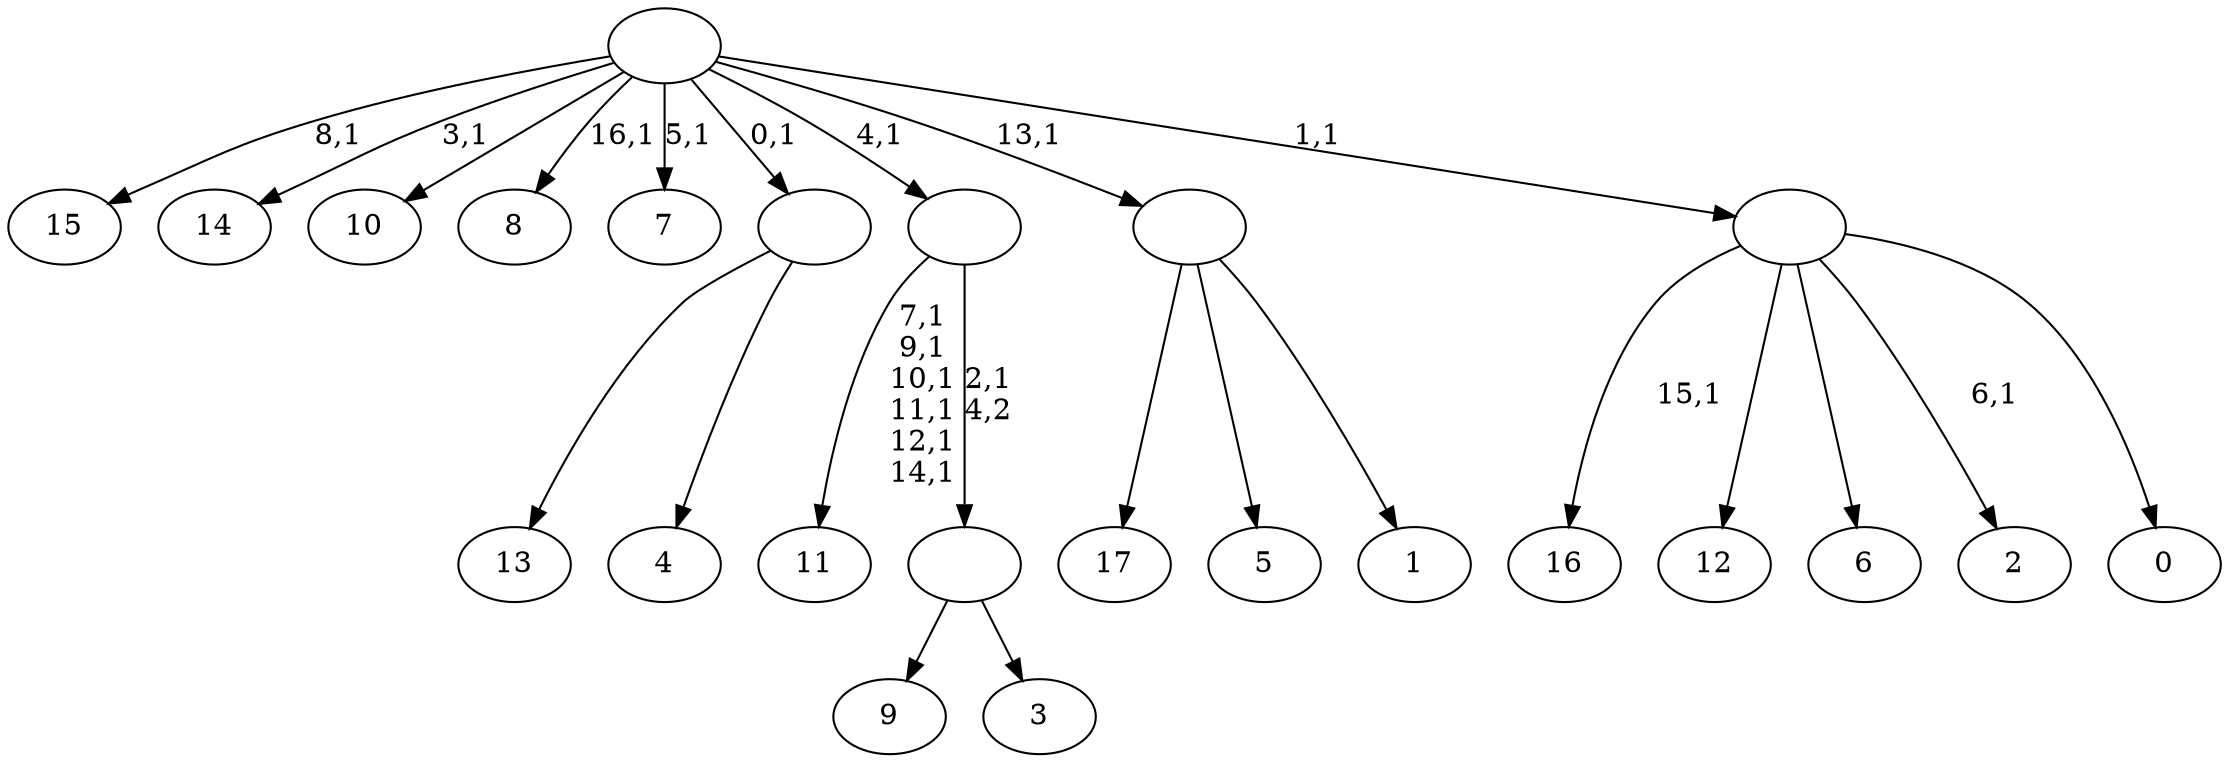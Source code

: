 digraph T {
	35 [label="17"]
	34 [label="16"]
	32 [label="15"]
	30 [label="14"]
	28 [label="13"]
	27 [label="12"]
	26 [label="11"]
	19 [label="10"]
	18 [label="9"]
	17 [label="8"]
	15 [label="7"]
	13 [label="6"]
	12 [label="5"]
	11 [label="4"]
	10 [label=""]
	9 [label="3"]
	8 [label=""]
	7 [label=""]
	6 [label="2"]
	4 [label="1"]
	3 [label=""]
	2 [label="0"]
	1 [label=""]
	0 [label=""]
	10 -> 28 [label=""]
	10 -> 11 [label=""]
	8 -> 18 [label=""]
	8 -> 9 [label=""]
	7 -> 26 [label="7,1\n9,1\n10,1\n11,1\n12,1\n14,1"]
	7 -> 8 [label="2,1\n4,2"]
	3 -> 35 [label=""]
	3 -> 12 [label=""]
	3 -> 4 [label=""]
	1 -> 6 [label="6,1"]
	1 -> 34 [label="15,1"]
	1 -> 27 [label=""]
	1 -> 13 [label=""]
	1 -> 2 [label=""]
	0 -> 15 [label="5,1"]
	0 -> 17 [label="16,1"]
	0 -> 30 [label="3,1"]
	0 -> 32 [label="8,1"]
	0 -> 19 [label=""]
	0 -> 10 [label="0,1"]
	0 -> 7 [label="4,1"]
	0 -> 3 [label="13,1"]
	0 -> 1 [label="1,1"]
}
